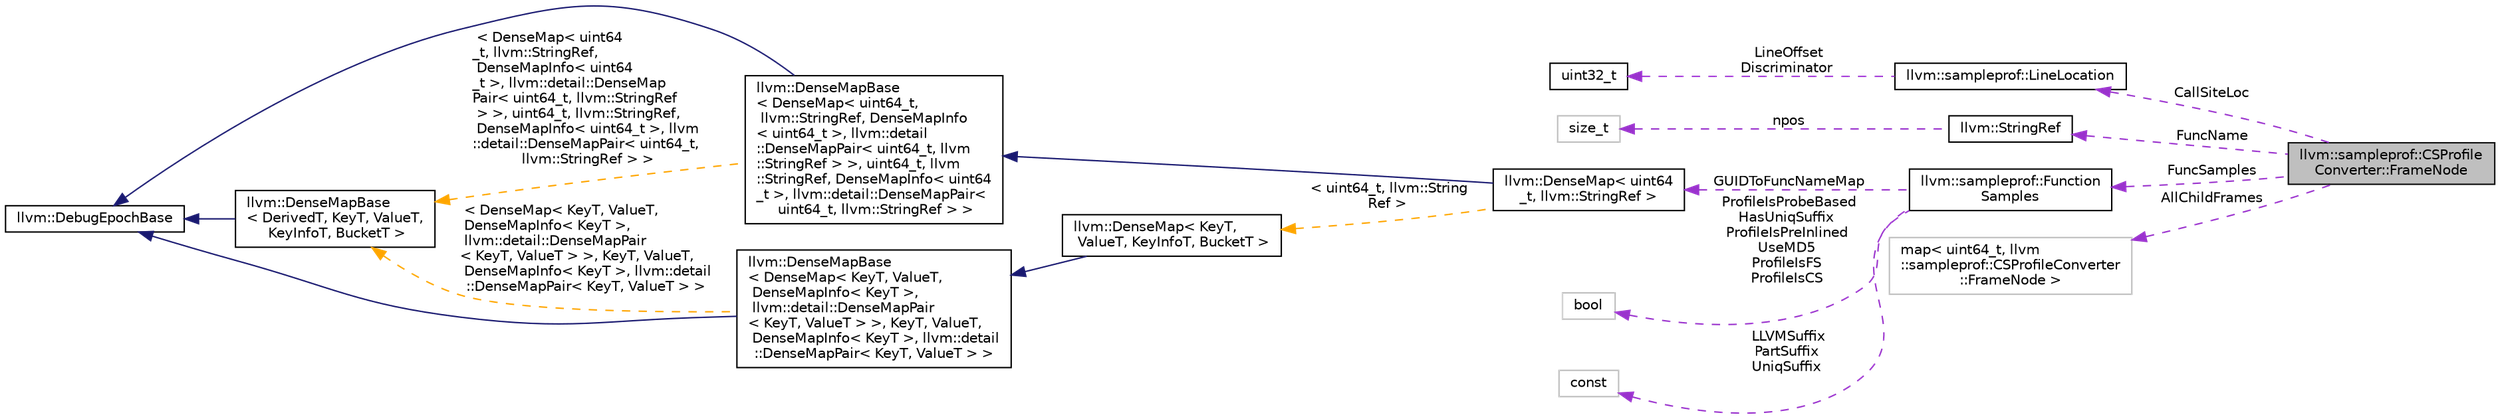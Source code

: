 digraph "llvm::sampleprof::CSProfileConverter::FrameNode"
{
 // LATEX_PDF_SIZE
  bgcolor="transparent";
  edge [fontname="Helvetica",fontsize="10",labelfontname="Helvetica",labelfontsize="10"];
  node [fontname="Helvetica",fontsize="10",shape=record];
  rankdir="LR";
  Node1 [label="llvm::sampleprof::CSProfile\lConverter::FrameNode",height=0.2,width=0.4,color="black", fillcolor="grey75", style="filled", fontcolor="black",tooltip=" "];
  Node2 -> Node1 [dir="back",color="darkorchid3",fontsize="10",style="dashed",label=" CallSiteLoc" ,fontname="Helvetica"];
  Node2 [label="llvm::sampleprof::LineLocation",height=0.2,width=0.4,color="black",URL="$structllvm_1_1sampleprof_1_1LineLocation.html",tooltip="Represents the relative location of an instruction."];
  Node3 -> Node2 [dir="back",color="darkorchid3",fontsize="10",style="dashed",label=" LineOffset\nDiscriminator" ,fontname="Helvetica"];
  Node3 [label="uint32_t",height=0.2,width=0.4,color="black",URL="$classuint32__t.html",tooltip=" "];
  Node4 -> Node1 [dir="back",color="darkorchid3",fontsize="10",style="dashed",label=" FuncName" ,fontname="Helvetica"];
  Node4 [label="llvm::StringRef",height=0.2,width=0.4,color="black",URL="$classllvm_1_1StringRef.html",tooltip="StringRef - Represent a constant reference to a string, i.e."];
  Node5 -> Node4 [dir="back",color="darkorchid3",fontsize="10",style="dashed",label=" npos" ,fontname="Helvetica"];
  Node5 [label="size_t",height=0.2,width=0.4,color="grey75",tooltip=" "];
  Node6 -> Node1 [dir="back",color="darkorchid3",fontsize="10",style="dashed",label=" FuncSamples" ,fontname="Helvetica"];
  Node6 [label="llvm::sampleprof::Function\lSamples",height=0.2,width=0.4,color="black",URL="$classllvm_1_1sampleprof_1_1FunctionSamples.html",tooltip="Representation of the samples collected for a function."];
  Node7 -> Node6 [dir="back",color="darkorchid3",fontsize="10",style="dashed",label=" GUIDToFuncNameMap" ,fontname="Helvetica"];
  Node7 [label="llvm::DenseMap\< uint64\l_t, llvm::StringRef \>",height=0.2,width=0.4,color="black",URL="$classllvm_1_1DenseMap.html",tooltip=" "];
  Node8 -> Node7 [dir="back",color="midnightblue",fontsize="10",style="solid",fontname="Helvetica"];
  Node8 [label="llvm::DenseMapBase\l\< DenseMap\< uint64_t,\l llvm::StringRef, DenseMapInfo\l\< uint64_t \>, llvm::detail\l::DenseMapPair\< uint64_t, llvm\l::StringRef \> \>, uint64_t, llvm\l::StringRef, DenseMapInfo\< uint64\l_t \>, llvm::detail::DenseMapPair\<\l uint64_t, llvm::StringRef \> \>",height=0.2,width=0.4,color="black",URL="$classllvm_1_1DenseMapBase.html",tooltip=" "];
  Node9 -> Node8 [dir="back",color="midnightblue",fontsize="10",style="solid",fontname="Helvetica"];
  Node9 [label="llvm::DebugEpochBase",height=0.2,width=0.4,color="black",URL="$classllvm_1_1DebugEpochBase.html",tooltip="A base class for data structure classes wishing to make iterators (\"handles\") pointing into themselve..."];
  Node10 -> Node8 [dir="back",color="orange",fontsize="10",style="dashed",label=" \< DenseMap\< uint64\l_t, llvm::StringRef,\l DenseMapInfo\< uint64\l_t \>, llvm::detail::DenseMap\lPair\< uint64_t, llvm::StringRef\l \> \>, uint64_t, llvm::StringRef,\l DenseMapInfo\< uint64_t \>, llvm\l::detail::DenseMapPair\< uint64_t,\l llvm::StringRef \> \>" ,fontname="Helvetica"];
  Node10 [label="llvm::DenseMapBase\l\< DerivedT, KeyT, ValueT,\l KeyInfoT, BucketT \>",height=0.2,width=0.4,color="black",URL="$classllvm_1_1DenseMapBase.html",tooltip=" "];
  Node9 -> Node10 [dir="back",color="midnightblue",fontsize="10",style="solid",fontname="Helvetica"];
  Node11 -> Node7 [dir="back",color="orange",fontsize="10",style="dashed",label=" \< uint64_t, llvm::String\lRef \>" ,fontname="Helvetica"];
  Node11 [label="llvm::DenseMap\< KeyT,\l ValueT, KeyInfoT, BucketT \>",height=0.2,width=0.4,color="black",URL="$classllvm_1_1DenseMap.html",tooltip=" "];
  Node12 -> Node11 [dir="back",color="midnightblue",fontsize="10",style="solid",fontname="Helvetica"];
  Node12 [label="llvm::DenseMapBase\l\< DenseMap\< KeyT, ValueT,\l DenseMapInfo\< KeyT \>,\l llvm::detail::DenseMapPair\l\< KeyT, ValueT \> \>, KeyT, ValueT,\l DenseMapInfo\< KeyT \>, llvm::detail\l::DenseMapPair\< KeyT, ValueT \> \>",height=0.2,width=0.4,color="black",URL="$classllvm_1_1DenseMapBase.html",tooltip=" "];
  Node9 -> Node12 [dir="back",color="midnightblue",fontsize="10",style="solid",fontname="Helvetica"];
  Node10 -> Node12 [dir="back",color="orange",fontsize="10",style="dashed",label=" \< DenseMap\< KeyT, ValueT,\l DenseMapInfo\< KeyT \>,\l llvm::detail::DenseMapPair\l\< KeyT, ValueT \> \>, KeyT, ValueT,\l DenseMapInfo\< KeyT \>, llvm::detail\l::DenseMapPair\< KeyT, ValueT \> \>" ,fontname="Helvetica"];
  Node13 -> Node6 [dir="back",color="darkorchid3",fontsize="10",style="dashed",label=" ProfileIsProbeBased\nHasUniqSuffix\nProfileIsPreInlined\nUseMD5\nProfileIsFS\nProfileIsCS" ,fontname="Helvetica"];
  Node13 [label="bool",height=0.2,width=0.4,color="grey75",tooltip=" "];
  Node14 -> Node6 [dir="back",color="darkorchid3",fontsize="10",style="dashed",label=" LLVMSuffix\nPartSuffix\nUniqSuffix" ,fontname="Helvetica"];
  Node14 [label="const",height=0.2,width=0.4,color="grey75",tooltip=" "];
  Node15 -> Node1 [dir="back",color="darkorchid3",fontsize="10",style="dashed",label=" AllChildFrames" ,fontname="Helvetica"];
  Node15 [label="map\< uint64_t, llvm\l::sampleprof::CSProfileConverter\l::FrameNode \>",height=0.2,width=0.4,color="grey75",tooltip=" "];
}
